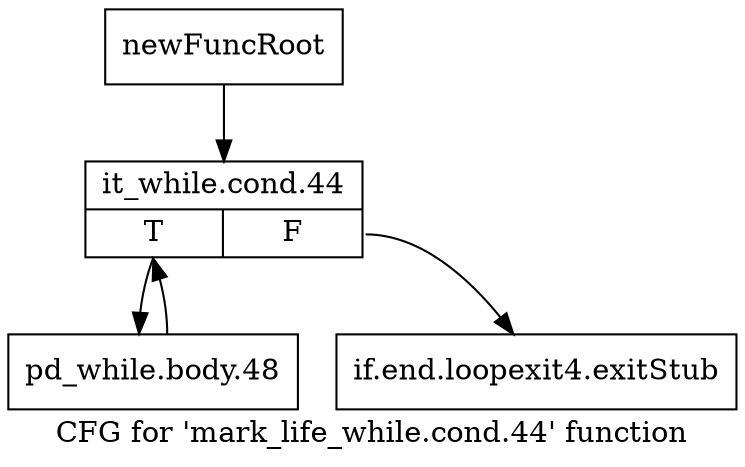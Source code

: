 digraph "CFG for 'mark_life_while.cond.44' function" {
	label="CFG for 'mark_life_while.cond.44' function";

	Node0xb477500 [shape=record,label="{newFuncRoot}"];
	Node0xb477500 -> Node0xb4778c0;
	Node0xb477870 [shape=record,label="{if.end.loopexit4.exitStub}"];
	Node0xb4778c0 [shape=record,label="{it_while.cond.44|{<s0>T|<s1>F}}"];
	Node0xb4778c0:s0 -> Node0xb477910;
	Node0xb4778c0:s1 -> Node0xb477870;
	Node0xb477910 [shape=record,label="{pd_while.body.48}"];
	Node0xb477910 -> Node0xb4778c0;
}
